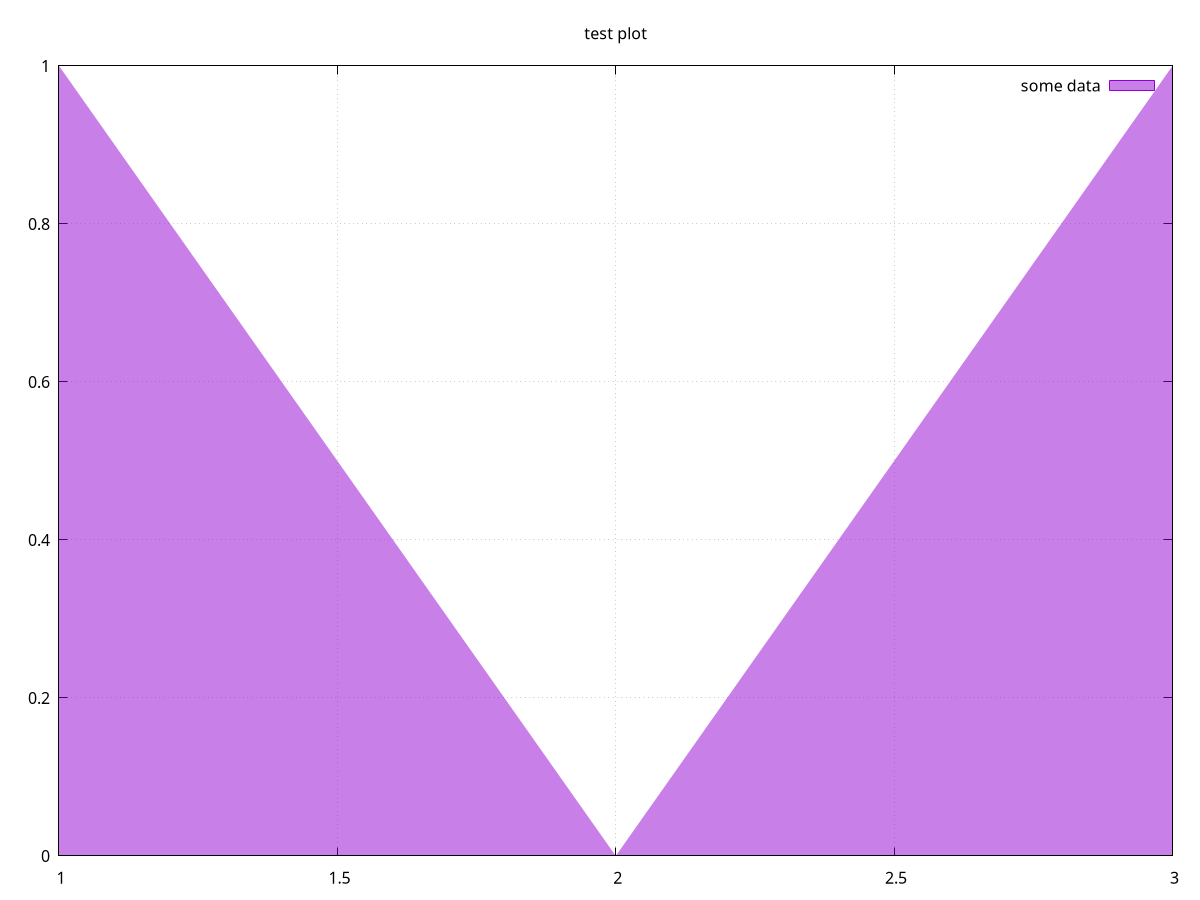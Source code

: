 
# displaying a plot title
set title "test plot"
# enables displaying a grid
set grid
# plotting values
plot\
    "-" with filledcurves x1 ls 1 fs transparent solid 0.5 border title "some data"
1 1
2 0
3 1
EOF
